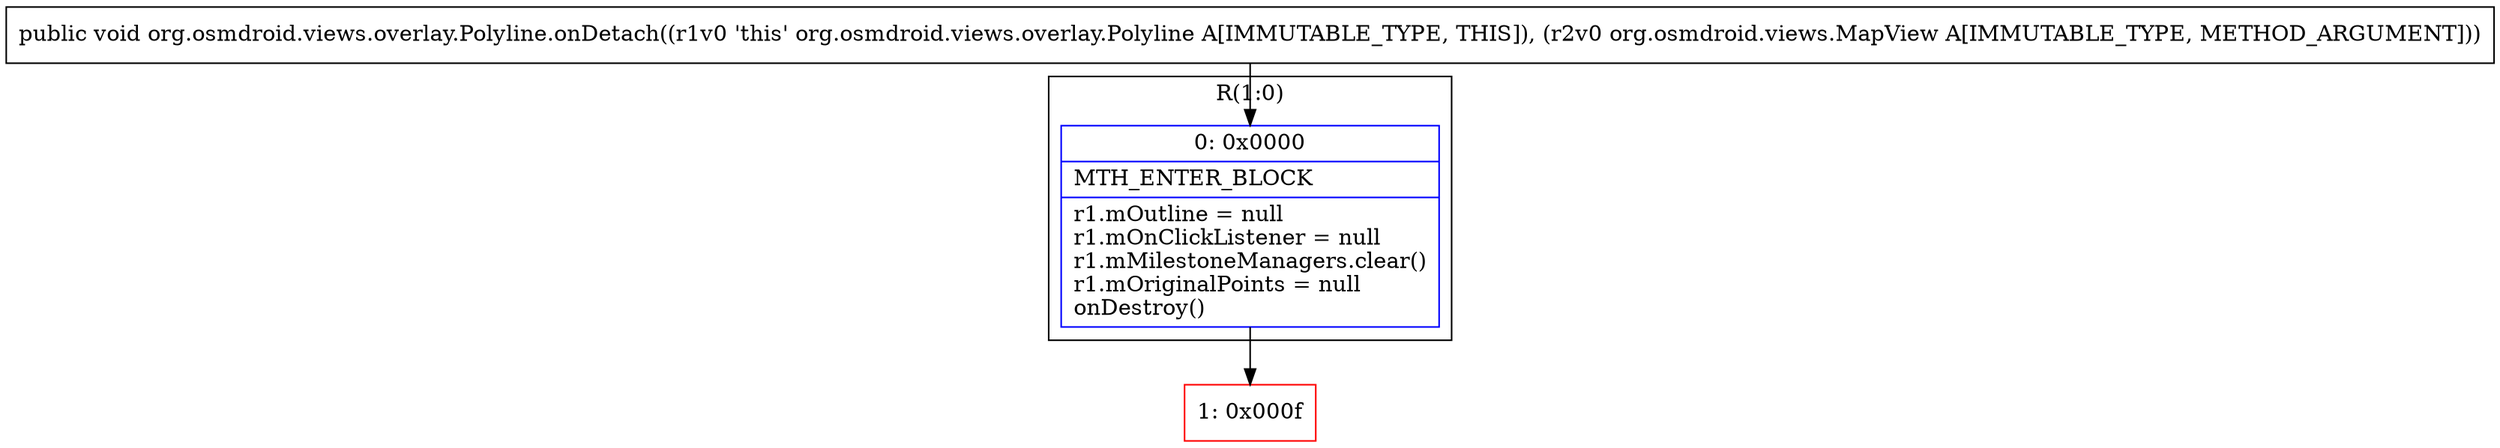 digraph "CFG fororg.osmdroid.views.overlay.Polyline.onDetach(Lorg\/osmdroid\/views\/MapView;)V" {
subgraph cluster_Region_556454249 {
label = "R(1:0)";
node [shape=record,color=blue];
Node_0 [shape=record,label="{0\:\ 0x0000|MTH_ENTER_BLOCK\l|r1.mOutline = null\lr1.mOnClickListener = null\lr1.mMilestoneManagers.clear()\lr1.mOriginalPoints = null\lonDestroy()\l}"];
}
Node_1 [shape=record,color=red,label="{1\:\ 0x000f}"];
MethodNode[shape=record,label="{public void org.osmdroid.views.overlay.Polyline.onDetach((r1v0 'this' org.osmdroid.views.overlay.Polyline A[IMMUTABLE_TYPE, THIS]), (r2v0 org.osmdroid.views.MapView A[IMMUTABLE_TYPE, METHOD_ARGUMENT])) }"];
MethodNode -> Node_0;
Node_0 -> Node_1;
}

